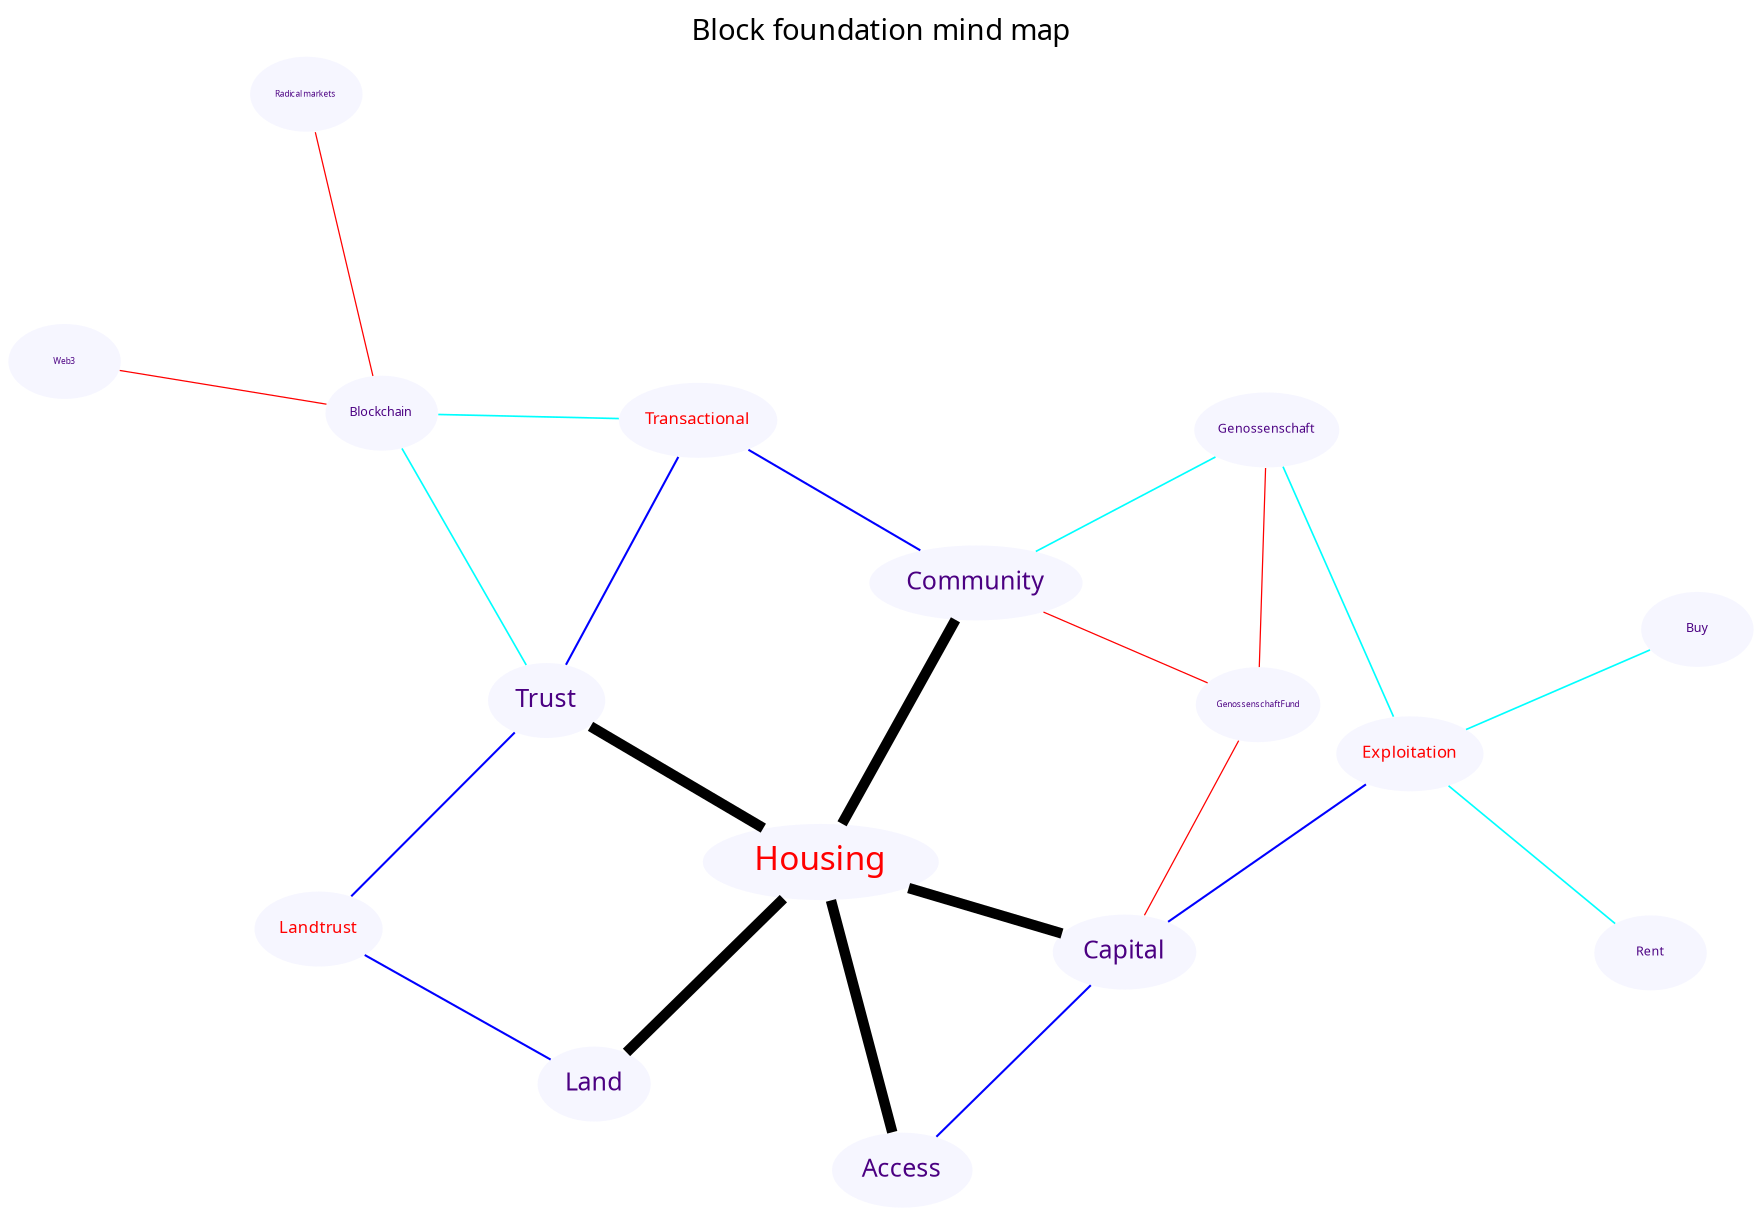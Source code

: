 graph BlockFoundationConceptMap {
	labelloc="t"
	label="Block foundation mind map"
	fontname="Akkurat"
	layout=twopi;
    layout=fdp;
    layout=neato;
    ratio=0.66;
    mode=ipsep
    mode=KK
    maxiter=60000
    model=circuit
    model=mds
    overlap=false;
    graph [ranksep=11];
	edge [penwidth=5 color="#f0f0ff"]
	node [fontname="akkurat"]

    // Ring 0
	node [style="filled" penwidth=0 fillcolor="#f0f0ffA0" fontcolor=indigo]
    edge [penwidth=5 color=black weight=100]
	"Housing" [fontsize=16 fontcolor=red URL="https://en.wikipedia.org/wiki/Category:Happiness"]
	
    // Ring 1
    node [fontsize=12];
	"Housing" -- {
		Trust
		Community
		Capital
		Land
        Access
	}

    // Ring 2
    node [fontsize=8 fontcolor=red]
    edge [penwidth=1 color=blue weight=20]
    Transactional -- {
        Community
        Trust
        // Capital
        // Blockchain
    }

    Landtrust -- {
        Land
        Trust
        
    }

    Exploitation -- {
        Capital
        
    }

    Capital -- {
        Access
    }

    Trust -- {
        // Blockchain
    }


    // Ring 3
    node [fontsize=6 fontcolor=indigo]; 
    edge [penwidth=0.8 color=cyan weight=16]
    Blockchain -- {
        Trust
        Transactional
    }

    Exploitation -- {
        Buy
        Rent
        Genossenschaft

    }

    Genossenschaft -- {
        Community
    }

    // Ring 4
    node [fontsize=4 fontcolor=indigo]; 
    edge [penwidth=0.6 color=red weight=12]
    Blockchain -- {
        "Radical markets"
        Web3
    }

    GenossenschaftFund -- {
        Capital
        Community
        Genossenschaft
    //     Access
    //     Land
    //     Trust
    }

    // // Ring 5
    // node [fontsize=3 fontcolor=red]; 
    // edge [penwidth=0.4 color=red weight=8]
    // "Radical markets" -- {
    //     "Quadratic voting"
    //     Auctions
    // }



}